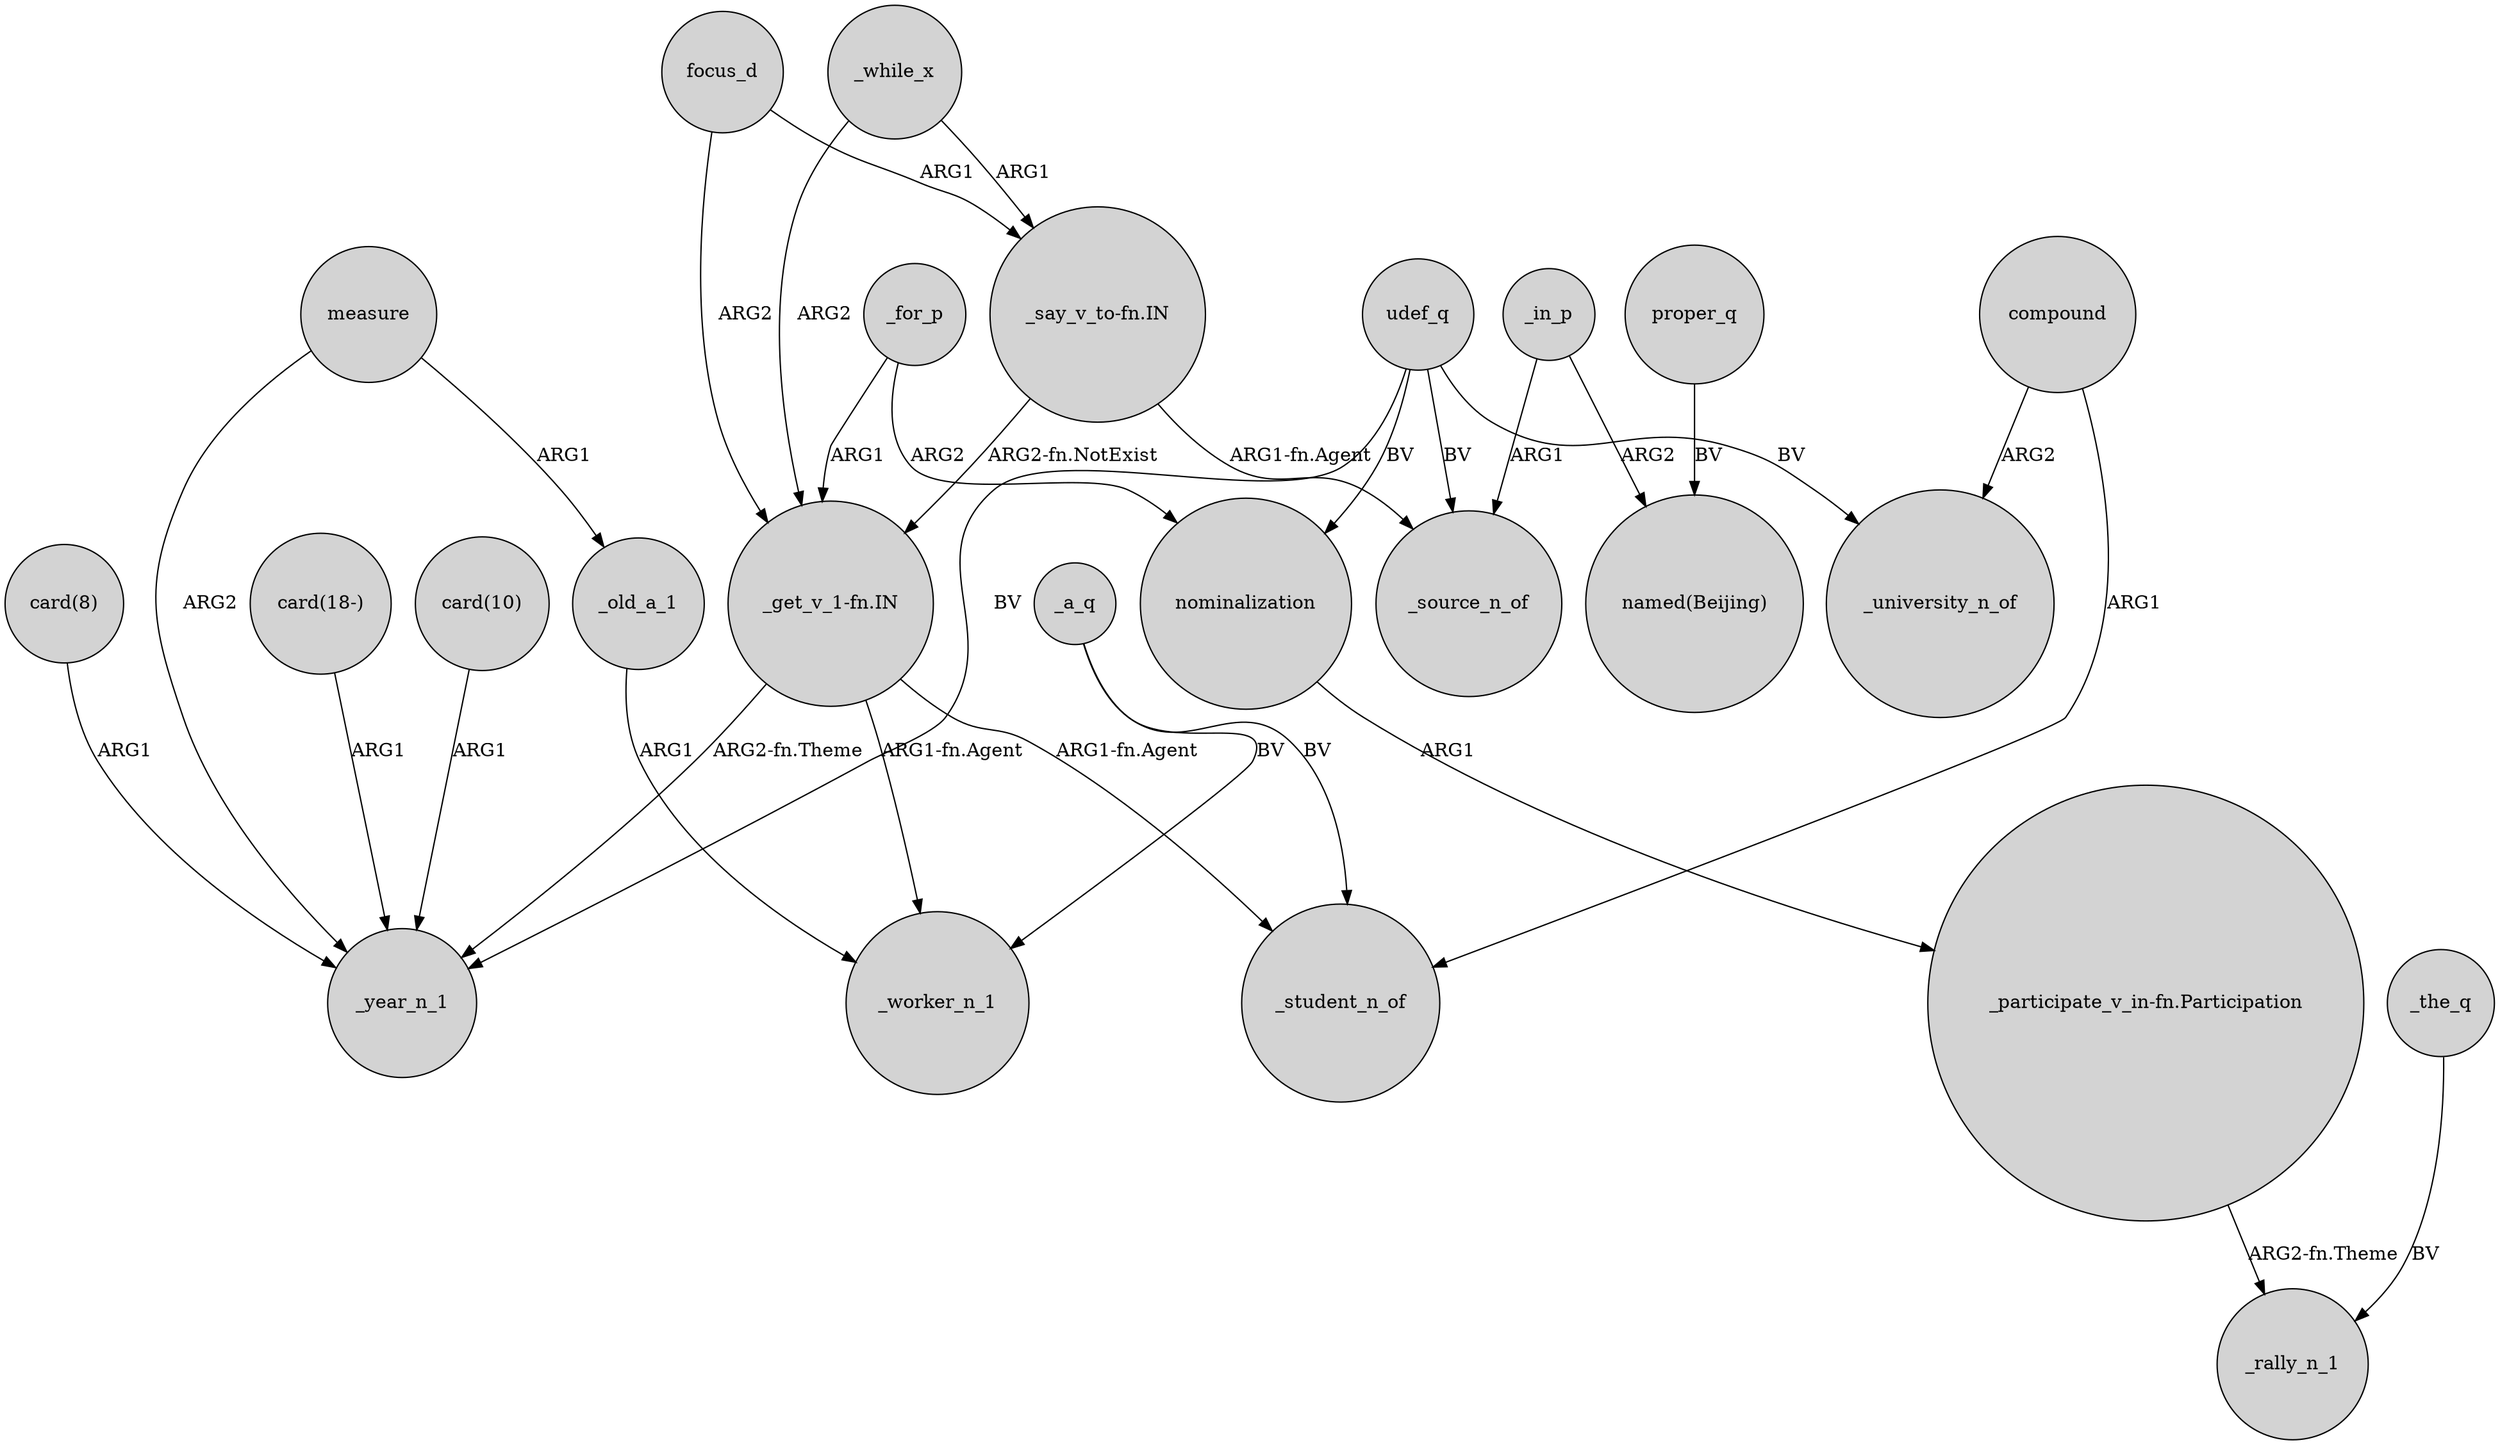 digraph {
	node [shape=circle style=filled]
	focus_d -> "_get_v_1-fn.IN" [label=ARG2]
	"_get_v_1-fn.IN" -> _year_n_1 [label="ARG2-fn.Theme"]
	"_get_v_1-fn.IN" -> _student_n_of [label="ARG1-fn.Agent"]
	measure -> _year_n_1 [label=ARG2]
	"_say_v_to-fn.IN" -> _source_n_of [label="ARG1-fn.Agent"]
	_for_p -> nominalization [label=ARG2]
	_for_p -> "_get_v_1-fn.IN" [label=ARG1]
	"card(18-)" -> _year_n_1 [label=ARG1]
	"_get_v_1-fn.IN" -> _worker_n_1 [label="ARG1-fn.Agent"]
	udef_q -> _university_n_of [label=BV]
	focus_d -> "_say_v_to-fn.IN" [label=ARG1]
	"card(10)" -> _year_n_1 [label=ARG1]
	measure -> _old_a_1 [label=ARG1]
	"_say_v_to-fn.IN" -> "_get_v_1-fn.IN" [label="ARG2-fn.NotExist"]
	compound -> _university_n_of [label=ARG2]
	_old_a_1 -> _worker_n_1 [label=ARG1]
	_in_p -> _source_n_of [label=ARG1]
	nominalization -> "_participate_v_in-fn.Participation" [label=ARG1]
	udef_q -> nominalization [label=BV]
	_a_q -> _student_n_of [label=BV]
	"card(8)" -> _year_n_1 [label=ARG1]
	_while_x -> "_say_v_to-fn.IN" [label=ARG1]
	_while_x -> "_get_v_1-fn.IN" [label=ARG2]
	udef_q -> _year_n_1 [label=BV]
	_a_q -> _worker_n_1 [label=BV]
	"_participate_v_in-fn.Participation" -> _rally_n_1 [label="ARG2-fn.Theme"]
	compound -> _student_n_of [label=ARG1]
	_the_q -> _rally_n_1 [label=BV]
	udef_q -> _source_n_of [label=BV]
	_in_p -> "named(Beijing)" [label=ARG2]
	proper_q -> "named(Beijing)" [label=BV]
}
